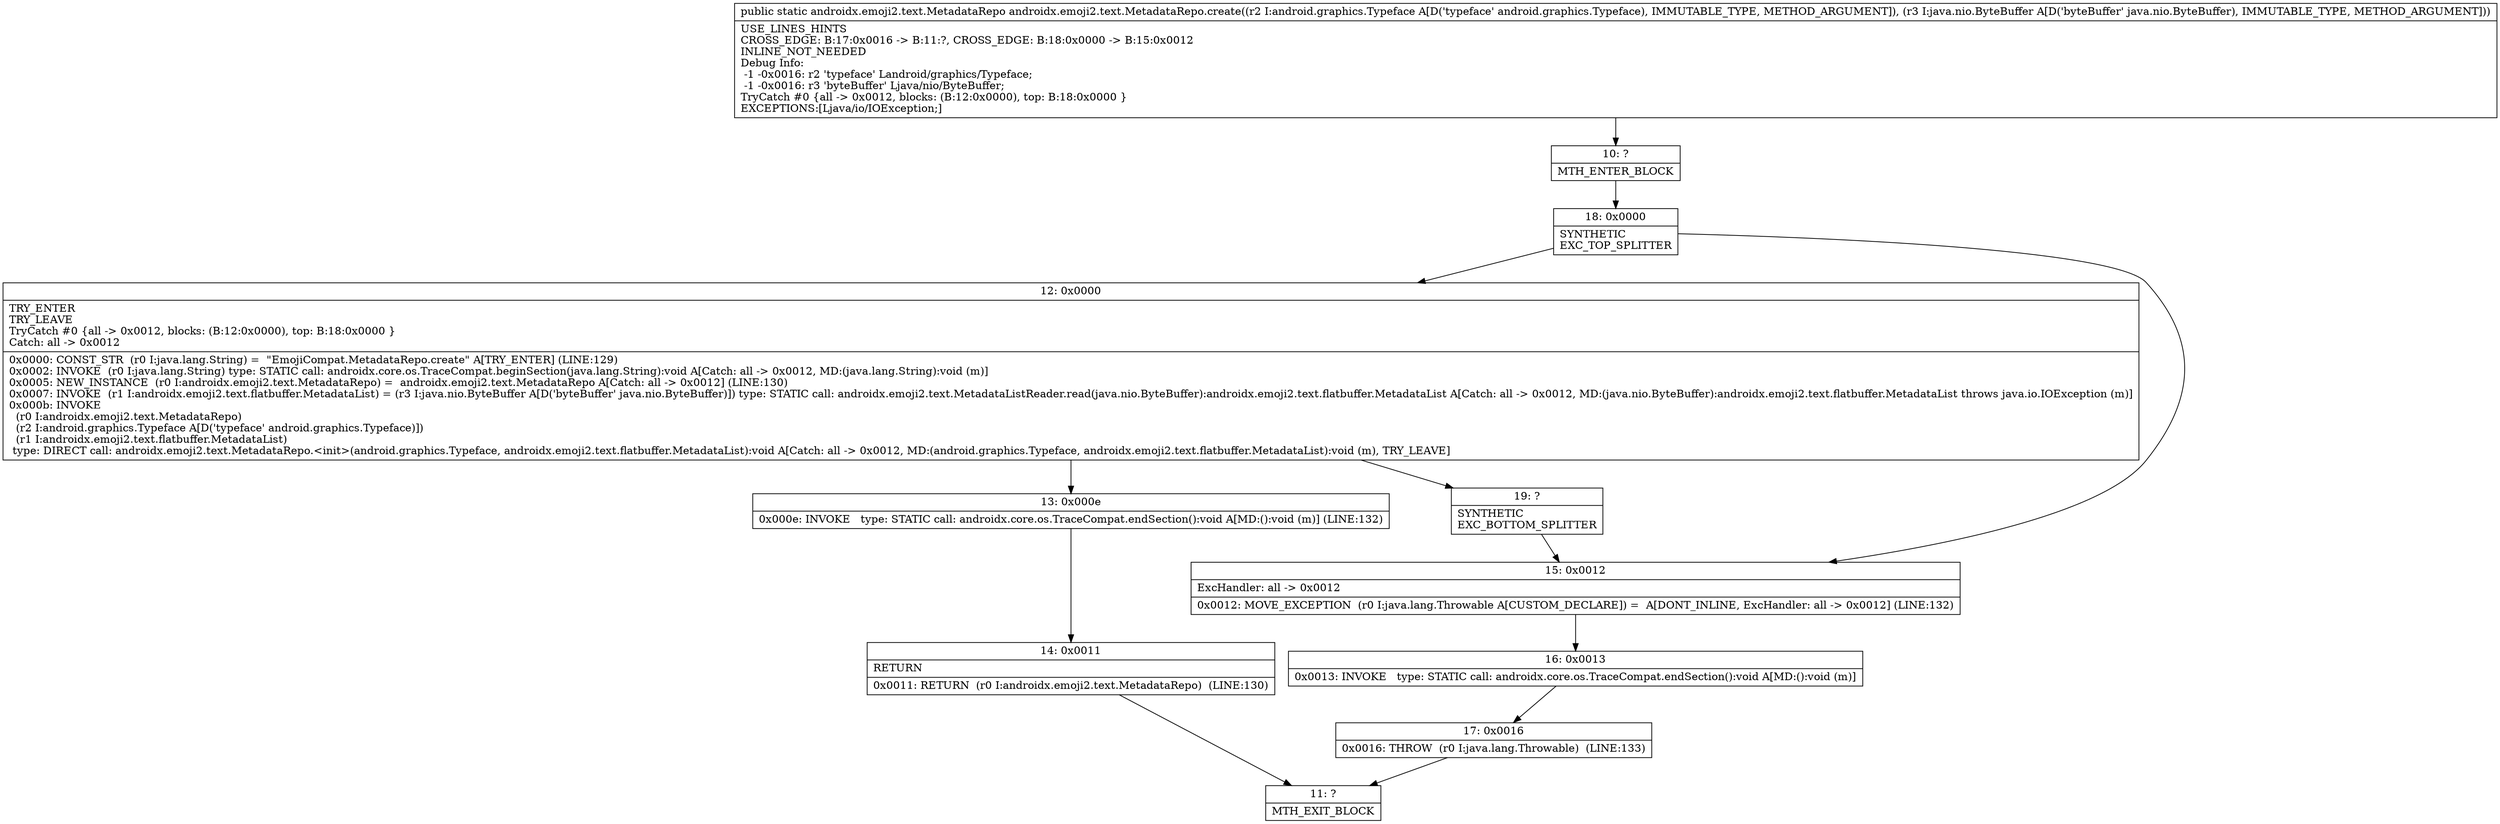 digraph "CFG forandroidx.emoji2.text.MetadataRepo.create(Landroid\/graphics\/Typeface;Ljava\/nio\/ByteBuffer;)Landroidx\/emoji2\/text\/MetadataRepo;" {
Node_10 [shape=record,label="{10\:\ ?|MTH_ENTER_BLOCK\l}"];
Node_18 [shape=record,label="{18\:\ 0x0000|SYNTHETIC\lEXC_TOP_SPLITTER\l}"];
Node_12 [shape=record,label="{12\:\ 0x0000|TRY_ENTER\lTRY_LEAVE\lTryCatch #0 \{all \-\> 0x0012, blocks: (B:12:0x0000), top: B:18:0x0000 \}\lCatch: all \-\> 0x0012\l|0x0000: CONST_STR  (r0 I:java.lang.String) =  \"EmojiCompat.MetadataRepo.create\" A[TRY_ENTER] (LINE:129)\l0x0002: INVOKE  (r0 I:java.lang.String) type: STATIC call: androidx.core.os.TraceCompat.beginSection(java.lang.String):void A[Catch: all \-\> 0x0012, MD:(java.lang.String):void (m)]\l0x0005: NEW_INSTANCE  (r0 I:androidx.emoji2.text.MetadataRepo) =  androidx.emoji2.text.MetadataRepo A[Catch: all \-\> 0x0012] (LINE:130)\l0x0007: INVOKE  (r1 I:androidx.emoji2.text.flatbuffer.MetadataList) = (r3 I:java.nio.ByteBuffer A[D('byteBuffer' java.nio.ByteBuffer)]) type: STATIC call: androidx.emoji2.text.MetadataListReader.read(java.nio.ByteBuffer):androidx.emoji2.text.flatbuffer.MetadataList A[Catch: all \-\> 0x0012, MD:(java.nio.ByteBuffer):androidx.emoji2.text.flatbuffer.MetadataList throws java.io.IOException (m)]\l0x000b: INVOKE  \l  (r0 I:androidx.emoji2.text.MetadataRepo)\l  (r2 I:android.graphics.Typeface A[D('typeface' android.graphics.Typeface)])\l  (r1 I:androidx.emoji2.text.flatbuffer.MetadataList)\l type: DIRECT call: androidx.emoji2.text.MetadataRepo.\<init\>(android.graphics.Typeface, androidx.emoji2.text.flatbuffer.MetadataList):void A[Catch: all \-\> 0x0012, MD:(android.graphics.Typeface, androidx.emoji2.text.flatbuffer.MetadataList):void (m), TRY_LEAVE]\l}"];
Node_13 [shape=record,label="{13\:\ 0x000e|0x000e: INVOKE   type: STATIC call: androidx.core.os.TraceCompat.endSection():void A[MD:():void (m)] (LINE:132)\l}"];
Node_14 [shape=record,label="{14\:\ 0x0011|RETURN\l|0x0011: RETURN  (r0 I:androidx.emoji2.text.MetadataRepo)  (LINE:130)\l}"];
Node_11 [shape=record,label="{11\:\ ?|MTH_EXIT_BLOCK\l}"];
Node_19 [shape=record,label="{19\:\ ?|SYNTHETIC\lEXC_BOTTOM_SPLITTER\l}"];
Node_15 [shape=record,label="{15\:\ 0x0012|ExcHandler: all \-\> 0x0012\l|0x0012: MOVE_EXCEPTION  (r0 I:java.lang.Throwable A[CUSTOM_DECLARE]) =  A[DONT_INLINE, ExcHandler: all \-\> 0x0012] (LINE:132)\l}"];
Node_16 [shape=record,label="{16\:\ 0x0013|0x0013: INVOKE   type: STATIC call: androidx.core.os.TraceCompat.endSection():void A[MD:():void (m)]\l}"];
Node_17 [shape=record,label="{17\:\ 0x0016|0x0016: THROW  (r0 I:java.lang.Throwable)  (LINE:133)\l}"];
MethodNode[shape=record,label="{public static androidx.emoji2.text.MetadataRepo androidx.emoji2.text.MetadataRepo.create((r2 I:android.graphics.Typeface A[D('typeface' android.graphics.Typeface), IMMUTABLE_TYPE, METHOD_ARGUMENT]), (r3 I:java.nio.ByteBuffer A[D('byteBuffer' java.nio.ByteBuffer), IMMUTABLE_TYPE, METHOD_ARGUMENT]))  | USE_LINES_HINTS\lCROSS_EDGE: B:17:0x0016 \-\> B:11:?, CROSS_EDGE: B:18:0x0000 \-\> B:15:0x0012\lINLINE_NOT_NEEDED\lDebug Info:\l  \-1 \-0x0016: r2 'typeface' Landroid\/graphics\/Typeface;\l  \-1 \-0x0016: r3 'byteBuffer' Ljava\/nio\/ByteBuffer;\lTryCatch #0 \{all \-\> 0x0012, blocks: (B:12:0x0000), top: B:18:0x0000 \}\lEXCEPTIONS:[Ljava\/io\/IOException;]\l}"];
MethodNode -> Node_10;Node_10 -> Node_18;
Node_18 -> Node_12;
Node_18 -> Node_15;
Node_12 -> Node_13;
Node_12 -> Node_19;
Node_13 -> Node_14;
Node_14 -> Node_11;
Node_19 -> Node_15;
Node_15 -> Node_16;
Node_16 -> Node_17;
Node_17 -> Node_11;
}

